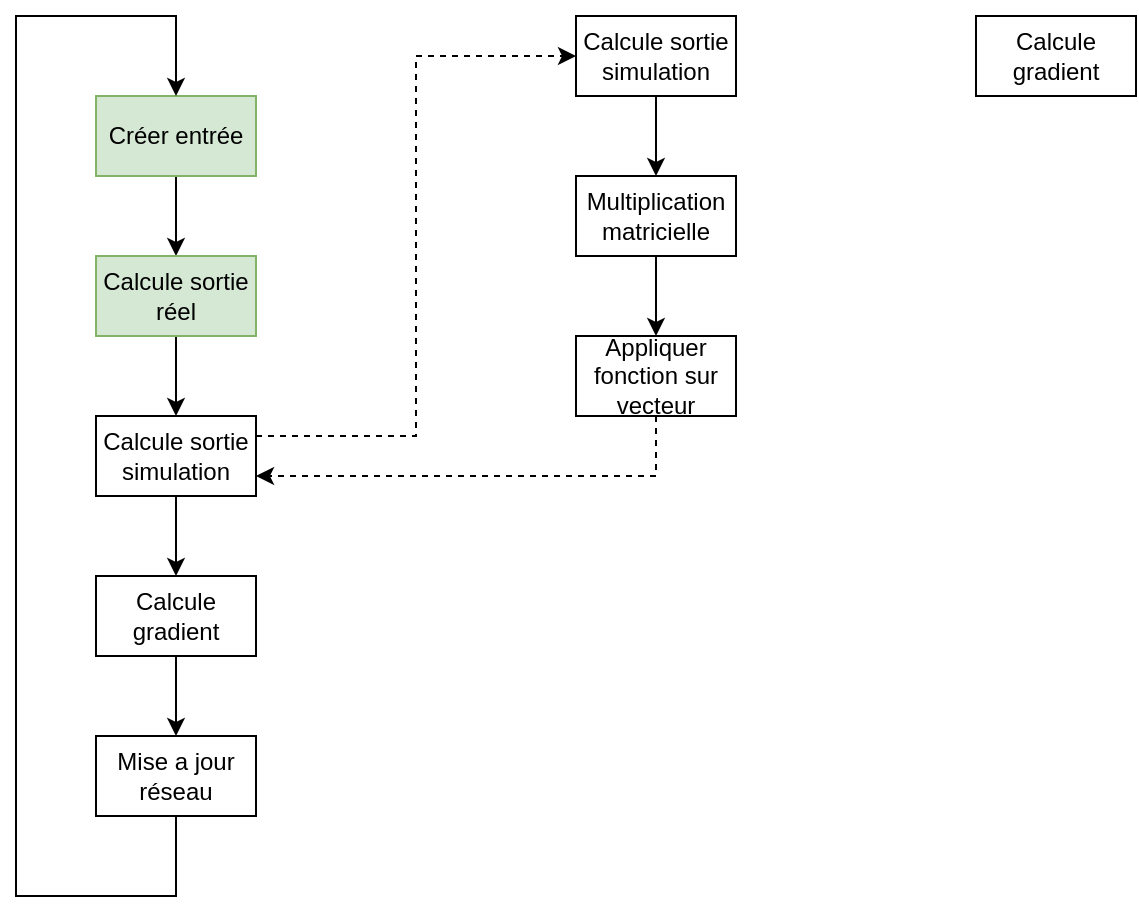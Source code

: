 <mxfile version="13.4.5" type="device"><diagram id="unYP3rb2Wog-KxUwN6ld" name="Page-1"><mxGraphModel dx="868" dy="592" grid="1" gridSize="10" guides="1" tooltips="1" connect="1" arrows="1" fold="1" page="1" pageScale="1" pageWidth="827" pageHeight="1169" math="0" shadow="0"><root><mxCell id="0"/><mxCell id="1" parent="0"/><mxCell id="-Fo_7reqKb3J1eJ10jrb-3" style="edgeStyle=orthogonalEdgeStyle;rounded=0;orthogonalLoop=1;jettySize=auto;html=1;exitX=0.5;exitY=1;exitDx=0;exitDy=0;entryX=0.5;entryY=0;entryDx=0;entryDy=0;" edge="1" parent="1" source="-Fo_7reqKb3J1eJ10jrb-1" target="-Fo_7reqKb3J1eJ10jrb-2"><mxGeometry relative="1" as="geometry"/></mxCell><mxCell id="-Fo_7reqKb3J1eJ10jrb-1" value="Créer entrée" style="rounded=0;whiteSpace=wrap;html=1;fillColor=#d5e8d4;strokeColor=#82b366;" vertex="1" parent="1"><mxGeometry x="120" y="80" width="80" height="40" as="geometry"/></mxCell><mxCell id="-Fo_7reqKb3J1eJ10jrb-5" style="edgeStyle=orthogonalEdgeStyle;rounded=0;orthogonalLoop=1;jettySize=auto;html=1;exitX=0.5;exitY=1;exitDx=0;exitDy=0;entryX=0.5;entryY=0;entryDx=0;entryDy=0;" edge="1" parent="1" source="-Fo_7reqKb3J1eJ10jrb-2" target="-Fo_7reqKb3J1eJ10jrb-4"><mxGeometry relative="1" as="geometry"/></mxCell><mxCell id="-Fo_7reqKb3J1eJ10jrb-2" value="&lt;div&gt;Calcule sortie réel&lt;/div&gt;" style="rounded=0;whiteSpace=wrap;html=1;fillColor=#d5e8d4;strokeColor=#82b366;" vertex="1" parent="1"><mxGeometry x="120" y="160" width="80" height="40" as="geometry"/></mxCell><mxCell id="-Fo_7reqKb3J1eJ10jrb-8" style="edgeStyle=orthogonalEdgeStyle;rounded=0;orthogonalLoop=1;jettySize=auto;html=1;exitX=0.5;exitY=1;exitDx=0;exitDy=0;entryX=0.5;entryY=0;entryDx=0;entryDy=0;" edge="1" parent="1" source="-Fo_7reqKb3J1eJ10jrb-4" target="-Fo_7reqKb3J1eJ10jrb-6"><mxGeometry relative="1" as="geometry"/></mxCell><mxCell id="-Fo_7reqKb3J1eJ10jrb-14" style="edgeStyle=orthogonalEdgeStyle;orthogonalLoop=1;jettySize=auto;html=1;exitX=1;exitY=0.25;exitDx=0;exitDy=0;entryX=0;entryY=0.5;entryDx=0;entryDy=0;rounded=0;dashed=1;" edge="1" parent="1" source="-Fo_7reqKb3J1eJ10jrb-4" target="-Fo_7reqKb3J1eJ10jrb-13"><mxGeometry relative="1" as="geometry"/></mxCell><mxCell id="-Fo_7reqKb3J1eJ10jrb-4" value="&lt;div&gt;Calcule sortie simulation&lt;/div&gt;" style="rounded=0;whiteSpace=wrap;html=1;" vertex="1" parent="1"><mxGeometry x="120" y="240" width="80" height="40" as="geometry"/></mxCell><mxCell id="-Fo_7reqKb3J1eJ10jrb-9" style="edgeStyle=orthogonalEdgeStyle;rounded=0;orthogonalLoop=1;jettySize=auto;html=1;exitX=0.5;exitY=1;exitDx=0;exitDy=0;entryX=0.5;entryY=0;entryDx=0;entryDy=0;" edge="1" parent="1" source="-Fo_7reqKb3J1eJ10jrb-6" target="-Fo_7reqKb3J1eJ10jrb-7"><mxGeometry relative="1" as="geometry"/></mxCell><mxCell id="-Fo_7reqKb3J1eJ10jrb-6" value="&lt;div&gt;Calcule gradient&lt;/div&gt;" style="rounded=0;whiteSpace=wrap;html=1;" vertex="1" parent="1"><mxGeometry x="120" y="320" width="80" height="40" as="geometry"/></mxCell><mxCell id="-Fo_7reqKb3J1eJ10jrb-11" style="edgeStyle=orthogonalEdgeStyle;rounded=0;orthogonalLoop=1;jettySize=auto;html=1;exitX=0.5;exitY=1;exitDx=0;exitDy=0;entryX=0.5;entryY=0;entryDx=0;entryDy=0;" edge="1" parent="1" source="-Fo_7reqKb3J1eJ10jrb-7" target="-Fo_7reqKb3J1eJ10jrb-1"><mxGeometry relative="1" as="geometry"><Array as="points"><mxPoint x="160" y="480"/><mxPoint x="80" y="480"/><mxPoint x="80" y="40"/><mxPoint x="160" y="40"/></Array></mxGeometry></mxCell><mxCell id="-Fo_7reqKb3J1eJ10jrb-7" value="&lt;div&gt;Mise a jour réseau&lt;/div&gt;" style="rounded=0;whiteSpace=wrap;html=1;" vertex="1" parent="1"><mxGeometry x="120" y="400" width="80" height="40" as="geometry"/></mxCell><mxCell id="-Fo_7reqKb3J1eJ10jrb-16" style="edgeStyle=orthogonalEdgeStyle;rounded=0;orthogonalLoop=1;jettySize=auto;html=1;exitX=0.5;exitY=1;exitDx=0;exitDy=0;entryX=0.5;entryY=0;entryDx=0;entryDy=0;strokeColor=#000000;" edge="1" parent="1" source="-Fo_7reqKb3J1eJ10jrb-13" target="-Fo_7reqKb3J1eJ10jrb-15"><mxGeometry relative="1" as="geometry"/></mxCell><mxCell id="-Fo_7reqKb3J1eJ10jrb-13" value="&lt;div&gt;Calcule sortie simulation&lt;/div&gt;" style="rounded=0;whiteSpace=wrap;html=1;" vertex="1" parent="1"><mxGeometry x="360" y="40" width="80" height="40" as="geometry"/></mxCell><mxCell id="-Fo_7reqKb3J1eJ10jrb-18" style="edgeStyle=orthogonalEdgeStyle;rounded=0;orthogonalLoop=1;jettySize=auto;html=1;exitX=0.5;exitY=1;exitDx=0;exitDy=0;entryX=0.5;entryY=0;entryDx=0;entryDy=0;strokeColor=#000000;" edge="1" parent="1" source="-Fo_7reqKb3J1eJ10jrb-15" target="-Fo_7reqKb3J1eJ10jrb-17"><mxGeometry relative="1" as="geometry"/></mxCell><mxCell id="-Fo_7reqKb3J1eJ10jrb-15" value="&lt;div&gt;Multiplication matricielle&lt;/div&gt;" style="rounded=0;whiteSpace=wrap;html=1;" vertex="1" parent="1"><mxGeometry x="360" y="120" width="80" height="40" as="geometry"/></mxCell><mxCell id="-Fo_7reqKb3J1eJ10jrb-19" style="edgeStyle=orthogonalEdgeStyle;rounded=0;orthogonalLoop=1;jettySize=auto;html=1;exitX=0.5;exitY=1;exitDx=0;exitDy=0;entryX=1;entryY=0.75;entryDx=0;entryDy=0;strokeColor=#000000;dashed=1;" edge="1" parent="1" source="-Fo_7reqKb3J1eJ10jrb-17" target="-Fo_7reqKb3J1eJ10jrb-4"><mxGeometry relative="1" as="geometry"/></mxCell><mxCell id="-Fo_7reqKb3J1eJ10jrb-17" value="&lt;div&gt;Appliquer fonction sur vecteur&lt;/div&gt;" style="rounded=0;whiteSpace=wrap;html=1;" vertex="1" parent="1"><mxGeometry x="360" y="200" width="80" height="40" as="geometry"/></mxCell><mxCell id="-Fo_7reqKb3J1eJ10jrb-20" value="&lt;div&gt;Calcule gradient&lt;/div&gt;" style="rounded=0;whiteSpace=wrap;html=1;" vertex="1" parent="1"><mxGeometry x="560" y="40" width="80" height="40" as="geometry"/></mxCell></root></mxGraphModel></diagram></mxfile>